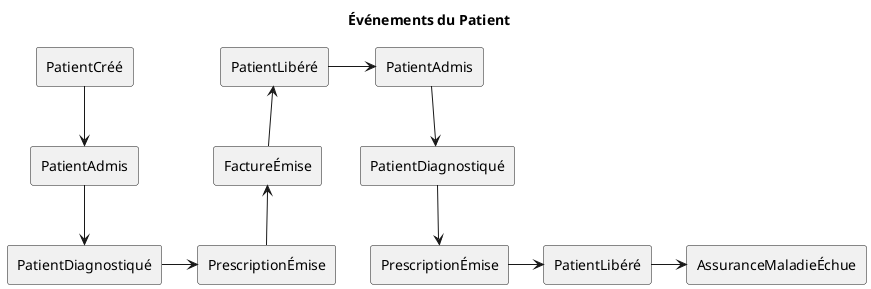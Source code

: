 @startuml patient-events

title Événements du Patient

rectangle PatientCréé
rectangle PatientAdmis
rectangle "PatientAdmis" as PA2
rectangle PatientDiagnostiqué
rectangle "PatientDiagnostiqué" as PD2
rectangle PrescriptionÉmise
rectangle "PrescriptionÉmise" as PE2
rectangle FactureÉmise
rectangle PatientLibéré
rectangle "PatientLibéré" as PL2
rectangle AssuranceMaladieÉchue

PatientCréé -down-> PatientAdmis
PatientAdmis -down-> PatientDiagnostiqué
PatientDiagnostiqué -right-> PrescriptionÉmise
PrescriptionÉmise -up-> FactureÉmise
FactureÉmise -up-> PatientLibéré
PatientLibéré -right-> PA2
PA2 -down-> PD2
PD2 -down-> PE2
PE2 -right-> PL2
PL2 -right-> AssuranceMaladieÉchue

@enduml
